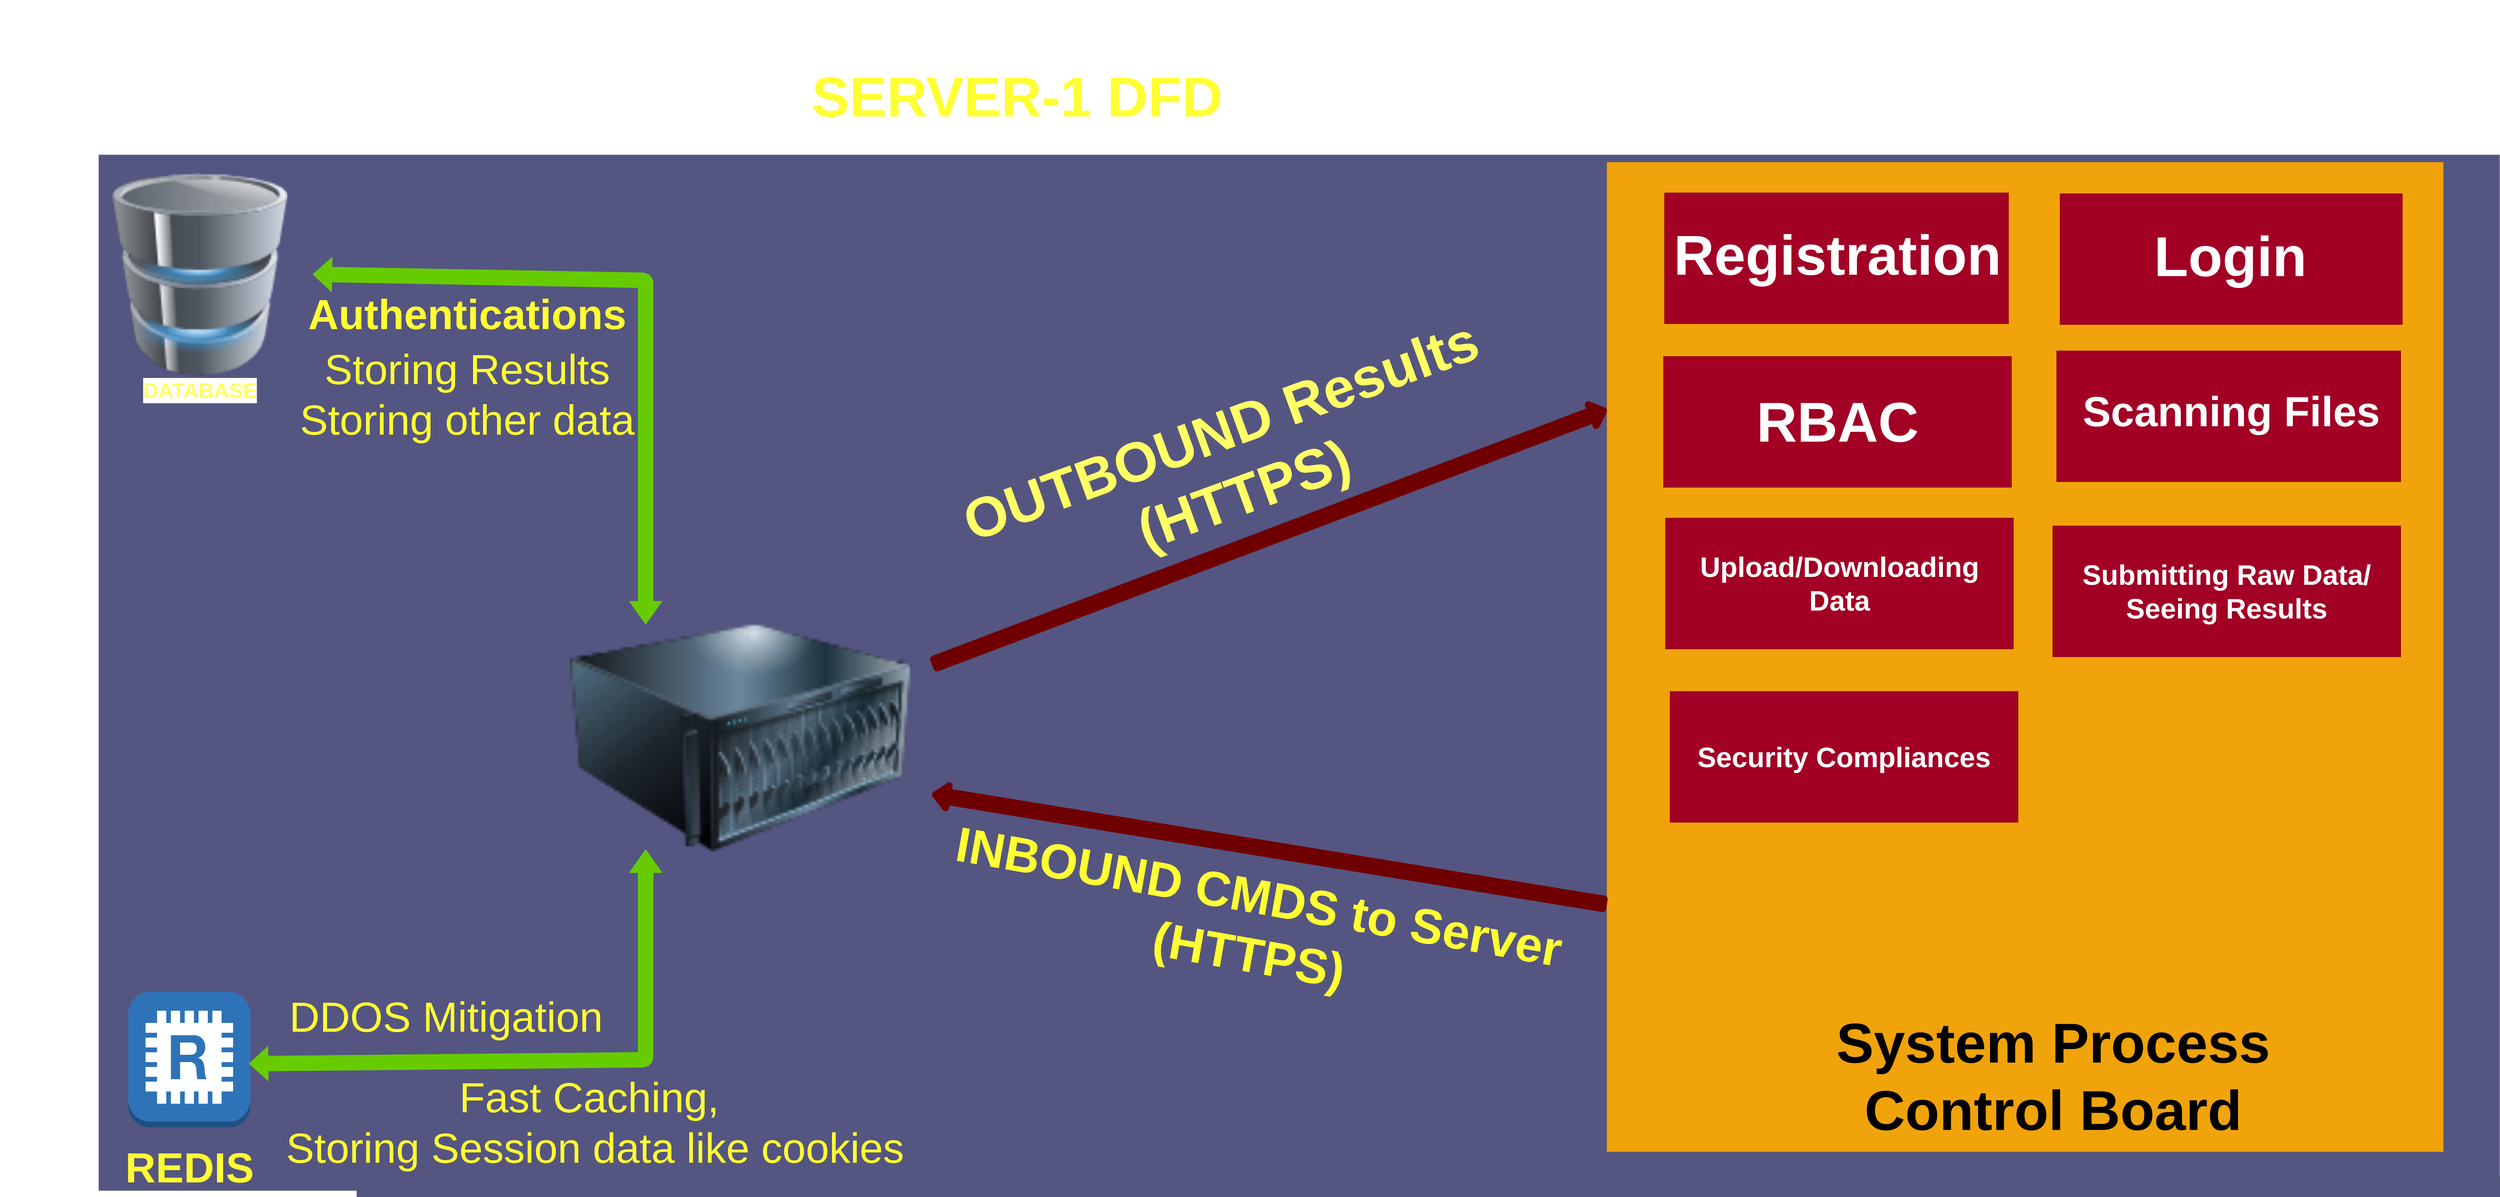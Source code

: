 <mxfile>
    <diagram id="W9GcdPS9CdAzZe7LTccp" name="Page-1">
        <mxGraphModel dx="1740" dy="7663" grid="0" gridSize="10" guides="1" tooltips="1" connect="1" arrows="1" fold="1" page="1" pageScale="1" pageWidth="1100" pageHeight="850" math="0" shadow="0">
            <root>
                <mxCell id="0"/>
                <mxCell id="1" parent="0"/>
                <mxCell id="48" value="" style="rounded=0;whiteSpace=wrap;html=1;strokeColor=#555582;fontSize=75;fontColor=#FFFF66;fillColor=#555582;movable=1;resizable=1;rotatable=1;deletable=1;editable=1;connectable=1;" parent="1" vertex="1">
                    <mxGeometry x="6795" y="-1430" width="8552" height="3691" as="geometry"/>
                </mxCell>
                <mxCell id="76" value="&lt;b&gt;&lt;font style=&quot;font-size: 200px;&quot;&gt;SERVER-1 DFD&lt;/font&gt;&lt;/b&gt;" style="text;html=1;strokeColor=none;fillColor=none;align=center;verticalAlign=middle;whiteSpace=wrap;rounded=0;fontSize=100;fontColor=#FFFF33;" parent="1" vertex="1">
                    <mxGeometry x="9101" y="-1982" width="1931" height="690" as="geometry"/>
                </mxCell>
                <mxCell id="77" value="&lt;b&gt;&lt;font color=&quot;#ffff66&quot; style=&quot;font-size: 75px;&quot;&gt;DATABASE&lt;/font&gt;&lt;/b&gt;" style="image;html=1;image=img/lib/clip_art/computers/Database_128x128.png;fontSize=40;" parent="1" vertex="1">
                    <mxGeometry x="6748" y="-1367" width="814" height="725" as="geometry"/>
                </mxCell>
                <mxCell id="78" value="&lt;font style=&quot;font-size: 150px;&quot;&gt;&lt;b&gt;REDIS&lt;/b&gt;&lt;/font&gt;" style="outlineConnect=0;dashed=0;verticalLabelPosition=bottom;verticalAlign=top;align=center;html=1;shape=mxgraph.aws3.redis;fillColor=#2E73B8;gradientColor=none;strokeColor=#330000;fontSize=200;fontColor=#FFFF33;" parent="1" vertex="1">
                    <mxGeometry x="6900" y="1553" width="435" height="483" as="geometry"/>
                </mxCell>
                <mxCell id="81" value="" style="image;html=1;image=img/lib/clip_art/computers/Server_128x128.png;strokeColor=#330000;fontSize=150;fontColor=#FFFF33;fillColor=#FF8000;" parent="1" vertex="1">
                    <mxGeometry x="8403" y="236" width="1360" height="817" as="geometry"/>
                </mxCell>
                <mxCell id="89" value="" style="shape=flexArrow;endArrow=classic;startArrow=classic;html=1;strokeColor=#66CC00;strokeWidth=23;fontSize=150;fontColor=#FFFF33;endSize=10;fillColor=#66CC00;exitX=1;exitY=0.53;exitDx=0;exitDy=0;exitPerimeter=0;entryX=0.25;entryY=1;entryDx=0;entryDy=0;" parent="1" source="78" target="81" edge="1">
                    <mxGeometry width="100" height="100" relative="1" as="geometry">
                        <mxPoint x="7542.0" y="1056" as="sourcePoint"/>
                        <mxPoint x="9083" y="697" as="targetPoint"/>
                        <Array as="points">
                            <mxPoint x="8743" y="1795"/>
                        </Array>
                    </mxGeometry>
                </mxCell>
                <mxCell id="88" value="" style="shape=flexArrow;endArrow=classic;startArrow=classic;html=1;strokeColor=#66CC00;strokeWidth=23;fontSize=150;fontColor=#FFFF33;endSize=10;fillColor=#66CC00;exitX=1;exitY=0.5;exitDx=0;exitDy=0;entryX=0.25;entryY=0;entryDx=0;entryDy=0;" parent="1" source="77" target="81" edge="1">
                    <mxGeometry width="100" height="100" relative="1" as="geometry">
                        <mxPoint x="9320" y="812" as="sourcePoint"/>
                        <mxPoint x="9420" y="712" as="targetPoint"/>
                        <Array as="points">
                            <mxPoint x="8743" y="-983"/>
                        </Array>
                    </mxGeometry>
                </mxCell>
                <mxCell id="91" value="Fast Caching,&lt;br&gt;&amp;nbsp;Storing Session data like cookies" style="text;html=1;strokeColor=none;fillColor=none;align=center;verticalAlign=middle;whiteSpace=wrap;rounded=0;fontSize=150;fontColor=#FFFF33;rotation=0;" parent="1" vertex="1">
                    <mxGeometry x="6953" y="1861" width="3178" height="315" as="geometry"/>
                </mxCell>
                <mxCell id="112" value="&lt;b&gt;&lt;font style=&quot;font-size: 100px;&quot;&gt;&lt;br&gt;&lt;/font&gt;&lt;/b&gt;" style="rounded=0;whiteSpace=wrap;html=1;strokeColor=#BD7000;fillColor=#f0a30a;fontColor=#000000;" vertex="1" parent="1">
                    <mxGeometry x="12167" y="-1404" width="2980" height="3527" as="geometry"/>
                </mxCell>
                <mxCell id="95" value="" style="rounded=0;whiteSpace=wrap;html=1;strokeColor=#6F0000;fillColor=#a20025;fontColor=#ffffff;" parent="1" vertex="1">
                    <mxGeometry x="13781" y="-1292" width="1220" height="467" as="geometry"/>
                </mxCell>
                <mxCell id="96" value="&lt;h1&gt;&lt;b&gt;&lt;font color=&quot;#ffffff&quot; style=&quot;font-size: 200px;&quot;&gt;Login&lt;/font&gt;&lt;/b&gt;&lt;/h1&gt;" style="text;html=1;strokeColor=none;fillColor=none;align=center;verticalAlign=middle;whiteSpace=wrap;rounded=0;" parent="1" vertex="1">
                    <mxGeometry x="13781" y="-1247" width="1214" height="357" as="geometry"/>
                </mxCell>
                <mxCell id="97" value="" style="rounded=0;whiteSpace=wrap;html=1;strokeColor=#6F0000;fillColor=#a20025;fontColor=#ffffff;" parent="1" vertex="1">
                    <mxGeometry x="12368.5" y="-712" width="1240" height="467" as="geometry"/>
                </mxCell>
                <mxCell id="102" value="&lt;h1&gt;&lt;font color=&quot;#ffff33&quot; style=&quot;font-size: 150px;&quot;&gt;Authentications&lt;/font&gt;&lt;/h1&gt;&lt;div&gt;&lt;font color=&quot;#ffff33&quot; style=&quot;font-size: 150px;&quot;&gt;Storing Results&lt;/font&gt;&lt;/div&gt;&lt;div&gt;&lt;font color=&quot;#ffff33&quot; style=&quot;font-size: 150px;&quot;&gt;Storing other data&lt;/font&gt;&lt;/div&gt;" style="text;html=1;strokeColor=none;fillColor=none;align=center;verticalAlign=middle;whiteSpace=wrap;rounded=0;" parent="1" vertex="1">
                    <mxGeometry x="7454" y="-854" width="1307" height="344" as="geometry"/>
                </mxCell>
                <mxCell id="103" value="&lt;h1&gt;&lt;span style=&quot;font-size: 200px;&quot;&gt;&lt;font color=&quot;#ffffff&quot;&gt;RBAC&lt;/font&gt;&lt;/span&gt;&lt;/h1&gt;" style="text;html=1;strokeColor=none;fillColor=none;align=center;verticalAlign=middle;whiteSpace=wrap;rounded=0;" parent="1" vertex="1">
                    <mxGeometry x="12388.5" y="-657" width="1200" height="357" as="geometry"/>
                </mxCell>
                <mxCell id="106" value="&lt;b&gt;&lt;font style=&quot;font-size: 100px;&quot;&gt;Submitting Raw Data/&lt;br&gt;Seeing Results&lt;br&gt;&lt;/font&gt;&lt;/b&gt;" style="rounded=0;whiteSpace=wrap;html=1;strokeColor=#6F0000;fillColor=#a20025;fontColor=#ffffff;" parent="1" vertex="1">
                    <mxGeometry x="13755" y="-108" width="1240" height="467" as="geometry"/>
                </mxCell>
                <mxCell id="108" value="&lt;b&gt;&lt;font style=&quot;font-size: 100px;&quot;&gt;Security Compliances&lt;br&gt;&lt;/font&gt;&lt;/b&gt;" style="rounded=0;whiteSpace=wrap;html=1;strokeColor=#6F0000;fillColor=#a20025;fontColor=#ffffff;" parent="1" vertex="1">
                    <mxGeometry x="12392" y="482" width="1240" height="467" as="geometry"/>
                </mxCell>
                <mxCell id="109" value="&lt;b&gt;&lt;font style=&quot;font-size: 100px;&quot;&gt;Upload/Downloading Data&lt;br&gt;&lt;/font&gt;&lt;/b&gt;" style="rounded=0;whiteSpace=wrap;html=1;strokeColor=#6F0000;fillColor=#a20025;fontColor=#ffffff;" parent="1" vertex="1">
                    <mxGeometry x="12375.5" y="-136" width="1240" height="467" as="geometry"/>
                </mxCell>
                <mxCell id="104" value="" style="rounded=0;whiteSpace=wrap;html=1;strokeColor=#6F0000;fillColor=#a20025;fontColor=#ffffff;" parent="1" vertex="1">
                    <mxGeometry x="12372" y="-1295" width="1226" height="467" as="geometry"/>
                </mxCell>
                <mxCell id="113" value="&lt;h1&gt;&lt;b&gt;&lt;font color=&quot;#ffffff&quot; style=&quot;font-size: 200px;&quot;&gt;Registration&lt;/font&gt;&lt;/b&gt;&lt;/h1&gt;" style="text;html=1;strokeColor=none;fillColor=none;align=center;verticalAlign=middle;whiteSpace=wrap;rounded=0;" vertex="1" parent="1">
                    <mxGeometry x="12365" y="-1252" width="1247" height="357" as="geometry"/>
                </mxCell>
                <mxCell id="115" value="&lt;font color=&quot;#000000&quot; size=&quot;1&quot; style=&quot;&quot;&gt;&lt;b style=&quot;font-size: 200px;&quot;&gt;System Process Control Board&lt;/b&gt;&lt;/font&gt;" style="text;html=1;align=center;verticalAlign=middle;whiteSpace=wrap;rounded=0;" vertex="1" parent="1">
                    <mxGeometry x="12787" y="1603" width="1940" height="503" as="geometry"/>
                </mxCell>
                <mxCell id="117" value="&lt;span style=&quot;font-size: 175px;&quot;&gt;&lt;b&gt;&lt;font color=&quot;#ffff33&quot;&gt;INBOUND CMDS to Server&lt;br&gt;(HTTPS)&lt;/font&gt;&lt;br&gt;&lt;/b&gt;&lt;/span&gt;" style="text;html=1;strokeColor=none;fillColor=none;align=center;verticalAlign=middle;whiteSpace=wrap;rounded=0;rotation=10;" vertex="1" parent="1">
                    <mxGeometry x="9650.54" y="1065.37" width="2518" height="503" as="geometry"/>
                </mxCell>
                <mxCell id="119" value="" style="shape=flexArrow;endArrow=classic;html=1;strokeColor=#6F0000;strokeWidth=25;fontSize=200;entryX=0;entryY=0.25;entryDx=0;entryDy=0;fillColor=#6f0000;" edge="1" parent="1" source="81" target="112">
                    <mxGeometry width="50" height="50" relative="1" as="geometry">
                        <mxPoint x="12285" y="295" as="sourcePoint"/>
                        <mxPoint x="12335" y="245" as="targetPoint"/>
                    </mxGeometry>
                </mxCell>
                <mxCell id="120" value="" style="shape=flexArrow;endArrow=classic;html=1;strokeColor=#6F0000;strokeWidth=25;fontSize=200;exitX=0;exitY=0.75;exitDx=0;exitDy=0;entryX=1;entryY=0.75;entryDx=0;entryDy=0;fillColor=#6f0000;" edge="1" parent="1" source="112" target="81">
                    <mxGeometry width="50" height="50" relative="1" as="geometry">
                        <mxPoint x="9460" y="1501.75" as="sourcePoint"/>
                        <mxPoint x="11884" y="368.0" as="targetPoint"/>
                    </mxGeometry>
                </mxCell>
                <mxCell id="121" value="&lt;span style=&quot;font-size: 200px;&quot;&gt;&lt;b&gt;&lt;font color=&quot;#ffff66&quot;&gt;OUTBOUND Results&lt;br&gt;(HTTPS)&lt;/font&gt;&lt;br&gt;&lt;/b&gt;&lt;/span&gt;" style="text;html=1;strokeColor=none;fillColor=none;align=center;verticalAlign=middle;whiteSpace=wrap;rounded=0;rotation=-20;" vertex="1" parent="1">
                    <mxGeometry x="9472" y="-586" width="2721" height="503" as="geometry"/>
                </mxCell>
                <mxCell id="123" value="" style="rounded=0;whiteSpace=wrap;html=1;strokeColor=#6F0000;fillColor=#a20025;fontColor=#ffffff;" vertex="1" parent="1">
                    <mxGeometry x="13769" y="-732" width="1226" height="467" as="geometry"/>
                </mxCell>
                <mxCell id="126" value="&lt;h1&gt;&lt;b&gt;&lt;font color=&quot;#ffffff&quot; style=&quot;font-size: 150px;&quot;&gt;Scanning Files&lt;/font&gt;&lt;/b&gt;&lt;/h1&gt;" style="text;html=1;strokeColor=none;fillColor=none;align=center;verticalAlign=middle;whiteSpace=wrap;rounded=0;" vertex="1" parent="1">
                    <mxGeometry x="13767.5" y="-695" width="1247" height="357" as="geometry"/>
                </mxCell>
                <mxCell id="127" value="&lt;h1&gt;&lt;br&gt;&lt;/h1&gt;" style="text;html=1;strokeColor=none;fillColor=none;align=center;verticalAlign=middle;whiteSpace=wrap;rounded=0;" vertex="1" parent="1">
                    <mxGeometry x="13751.5" y="528" width="1247" height="357" as="geometry"/>
                </mxCell>
                <mxCell id="129" value="DDOS Mitigation" style="text;html=1;strokeColor=none;fillColor=none;align=center;verticalAlign=middle;whiteSpace=wrap;rounded=0;fontSize=150;fontColor=#FFFF33;rotation=0;" vertex="1" parent="1">
                    <mxGeometry x="6443" y="1484" width="3178" height="315" as="geometry"/>
                </mxCell>
            </root>
        </mxGraphModel>
    </diagram>
</mxfile>